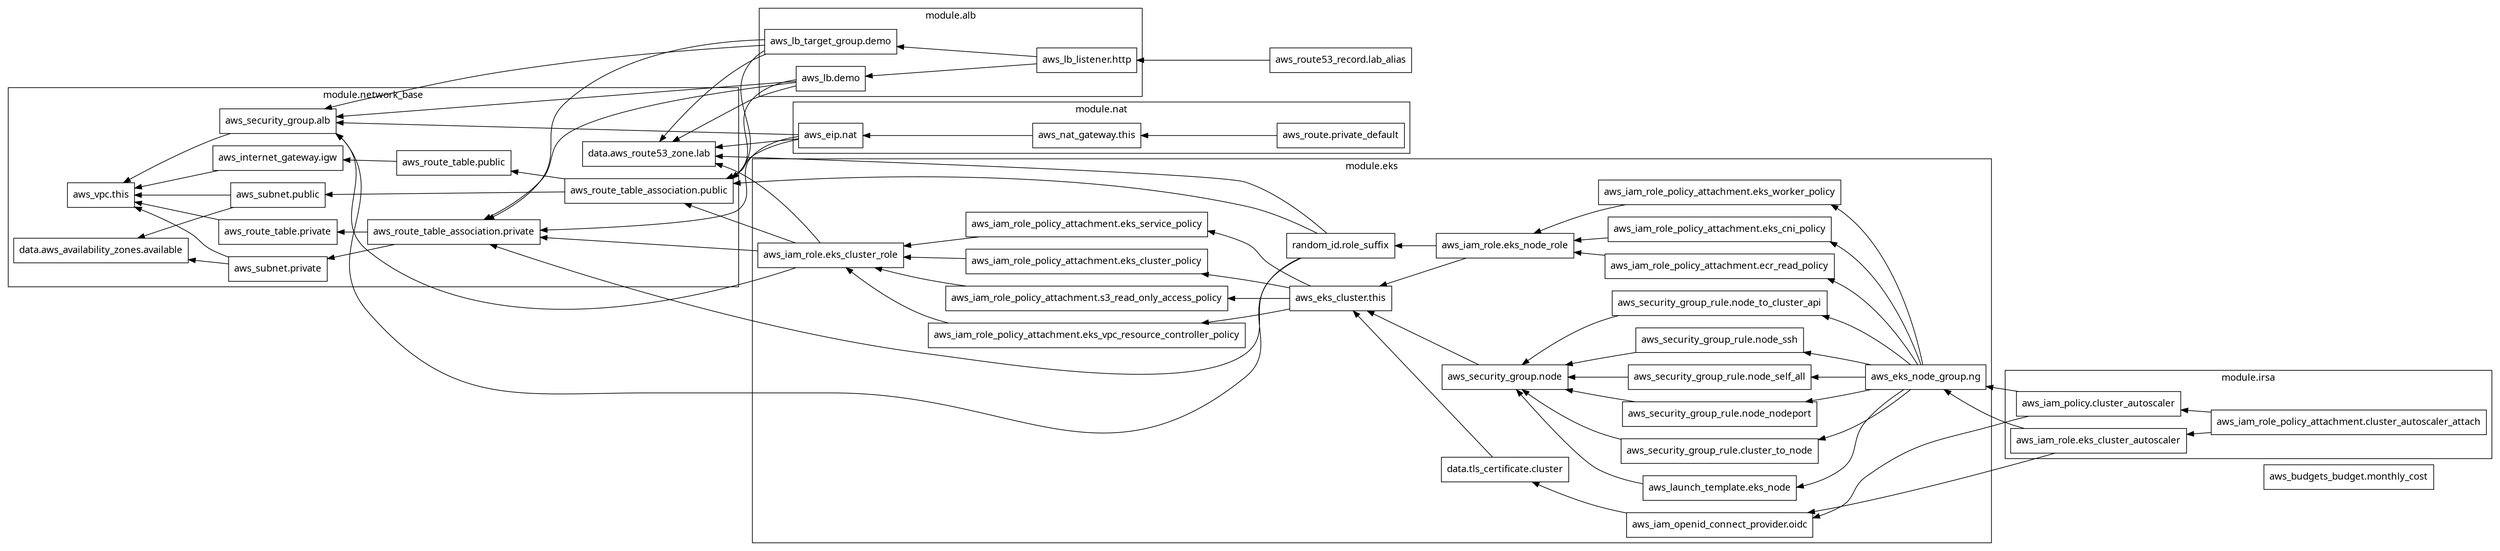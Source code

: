 digraph G {
  rankdir = "RL";
  node [shape = rect, fontname = "sans-serif"];
  "aws_budgets_budget.monthly_cost" [label="aws_budgets_budget.monthly_cost"];
  "aws_route53_record.lab_alias" [label="aws_route53_record.lab_alias"];
  subgraph "cluster_module.alb" {
    label = "module.alb"
    fontname = "sans-serif"
    "module.alb.aws_lb.demo" [label="aws_lb.demo"];
    "module.alb.aws_lb_listener.http" [label="aws_lb_listener.http"];
    "module.alb.aws_lb_target_group.demo" [label="aws_lb_target_group.demo"];
  }
  subgraph "cluster_module.eks" {
    label = "module.eks"
    fontname = "sans-serif"
    "module.eks.data.tls_certificate.cluster" [label="data.tls_certificate.cluster"];
    "module.eks.aws_eks_cluster.this" [label="aws_eks_cluster.this"];
    "module.eks.aws_eks_node_group.ng" [label="aws_eks_node_group.ng"];
    "module.eks.aws_iam_openid_connect_provider.oidc" [label="aws_iam_openid_connect_provider.oidc"];
    "module.eks.aws_iam_role.eks_cluster_role" [label="aws_iam_role.eks_cluster_role"];
    "module.eks.aws_iam_role.eks_node_role" [label="aws_iam_role.eks_node_role"];
    "module.eks.aws_iam_role_policy_attachment.ecr_read_policy" [label="aws_iam_role_policy_attachment.ecr_read_policy"];
    "module.eks.aws_iam_role_policy_attachment.eks_cluster_policy" [label="aws_iam_role_policy_attachment.eks_cluster_policy"];
    "module.eks.aws_iam_role_policy_attachment.eks_cni_policy" [label="aws_iam_role_policy_attachment.eks_cni_policy"];
    "module.eks.aws_iam_role_policy_attachment.eks_service_policy" [label="aws_iam_role_policy_attachment.eks_service_policy"];
    "module.eks.aws_iam_role_policy_attachment.eks_vpc_resource_controller_policy" [label="aws_iam_role_policy_attachment.eks_vpc_resource_controller_policy"];
    "module.eks.aws_iam_role_policy_attachment.eks_worker_policy" [label="aws_iam_role_policy_attachment.eks_worker_policy"];
    "module.eks.aws_iam_role_policy_attachment.s3_read_only_access_policy" [label="aws_iam_role_policy_attachment.s3_read_only_access_policy"];
    "module.eks.aws_launch_template.eks_node" [label="aws_launch_template.eks_node"];
    "module.eks.aws_security_group.node" [label="aws_security_group.node"];
    "module.eks.aws_security_group_rule.cluster_to_node" [label="aws_security_group_rule.cluster_to_node"];
    "module.eks.aws_security_group_rule.node_nodeport" [label="aws_security_group_rule.node_nodeport"];
    "module.eks.aws_security_group_rule.node_self_all" [label="aws_security_group_rule.node_self_all"];
    "module.eks.aws_security_group_rule.node_ssh" [label="aws_security_group_rule.node_ssh"];
    "module.eks.aws_security_group_rule.node_to_cluster_api" [label="aws_security_group_rule.node_to_cluster_api"];
    "module.eks.random_id.role_suffix" [label="random_id.role_suffix"];
  }
  subgraph "cluster_module.irsa" {
    label = "module.irsa"
    fontname = "sans-serif"
    "module.irsa.aws_iam_policy.cluster_autoscaler" [label="aws_iam_policy.cluster_autoscaler"];
    "module.irsa.aws_iam_role.eks_cluster_autoscaler" [label="aws_iam_role.eks_cluster_autoscaler"];
    "module.irsa.aws_iam_role_policy_attachment.cluster_autoscaler_attach" [label="aws_iam_role_policy_attachment.cluster_autoscaler_attach"];
  }
  subgraph "cluster_module.nat" {
    label = "module.nat"
    fontname = "sans-serif"
    "module.nat.aws_eip.nat" [label="aws_eip.nat"];
    "module.nat.aws_nat_gateway.this" [label="aws_nat_gateway.this"];
    "module.nat.aws_route.private_default" [label="aws_route.private_default"];
  }
  subgraph "cluster_module.network_base" {
    label = "module.network_base"
    fontname = "sans-serif"
    "module.network_base.data.aws_availability_zones.available" [label="data.aws_availability_zones.available"];
    "module.network_base.data.aws_route53_zone.lab" [label="data.aws_route53_zone.lab"];
    "module.network_base.aws_internet_gateway.igw" [label="aws_internet_gateway.igw"];
    "module.network_base.aws_route_table.private" [label="aws_route_table.private"];
    "module.network_base.aws_route_table.public" [label="aws_route_table.public"];
    "module.network_base.aws_route_table_association.private" [label="aws_route_table_association.private"];
    "module.network_base.aws_route_table_association.public" [label="aws_route_table_association.public"];
    "module.network_base.aws_security_group.alb" [label="aws_security_group.alb"];
    "module.network_base.aws_subnet.private" [label="aws_subnet.private"];
    "module.network_base.aws_subnet.public" [label="aws_subnet.public"];
    "module.network_base.aws_vpc.this" [label="aws_vpc.this"];
  }
  "aws_route53_record.lab_alias" -> "module.alb.aws_lb_listener.http";
  "module.alb.aws_lb.demo" -> "module.network_base.data.aws_route53_zone.lab";
  "module.alb.aws_lb.demo" -> "module.network_base.aws_route_table_association.private";
  "module.alb.aws_lb.demo" -> "module.network_base.aws_route_table_association.public";
  "module.alb.aws_lb.demo" -> "module.network_base.aws_security_group.alb";
  "module.alb.aws_lb_listener.http" -> "module.alb.aws_lb.demo";
  "module.alb.aws_lb_listener.http" -> "module.alb.aws_lb_target_group.demo";
  "module.alb.aws_lb_target_group.demo" -> "module.network_base.data.aws_route53_zone.lab";
  "module.alb.aws_lb_target_group.demo" -> "module.network_base.aws_route_table_association.private";
  "module.alb.aws_lb_target_group.demo" -> "module.network_base.aws_route_table_association.public";
  "module.alb.aws_lb_target_group.demo" -> "module.network_base.aws_security_group.alb";
  "module.eks.data.tls_certificate.cluster" -> "module.eks.aws_eks_cluster.this";
  "module.eks.aws_eks_cluster.this" -> "module.eks.aws_iam_role_policy_attachment.eks_cluster_policy";
  "module.eks.aws_eks_cluster.this" -> "module.eks.aws_iam_role_policy_attachment.eks_service_policy";
  "module.eks.aws_eks_cluster.this" -> "module.eks.aws_iam_role_policy_attachment.eks_vpc_resource_controller_policy";
  "module.eks.aws_eks_cluster.this" -> "module.eks.aws_iam_role_policy_attachment.s3_read_only_access_policy";
  "module.eks.aws_eks_node_group.ng" -> "module.eks.aws_iam_role_policy_attachment.ecr_read_policy";
  "module.eks.aws_eks_node_group.ng" -> "module.eks.aws_iam_role_policy_attachment.eks_cni_policy";
  "module.eks.aws_eks_node_group.ng" -> "module.eks.aws_iam_role_policy_attachment.eks_worker_policy";
  "module.eks.aws_eks_node_group.ng" -> "module.eks.aws_launch_template.eks_node";
  "module.eks.aws_eks_node_group.ng" -> "module.eks.aws_security_group_rule.cluster_to_node";
  "module.eks.aws_eks_node_group.ng" -> "module.eks.aws_security_group_rule.node_nodeport";
  "module.eks.aws_eks_node_group.ng" -> "module.eks.aws_security_group_rule.node_self_all";
  "module.eks.aws_eks_node_group.ng" -> "module.eks.aws_security_group_rule.node_ssh";
  "module.eks.aws_eks_node_group.ng" -> "module.eks.aws_security_group_rule.node_to_cluster_api";
  "module.eks.aws_iam_openid_connect_provider.oidc" -> "module.eks.data.tls_certificate.cluster";
  "module.eks.aws_iam_role.eks_cluster_role" -> "module.network_base.data.aws_route53_zone.lab";
  "module.eks.aws_iam_role.eks_cluster_role" -> "module.network_base.aws_route_table_association.private";
  "module.eks.aws_iam_role.eks_cluster_role" -> "module.network_base.aws_route_table_association.public";
  "module.eks.aws_iam_role.eks_cluster_role" -> "module.network_base.aws_security_group.alb";
  "module.eks.aws_iam_role.eks_node_role" -> "module.eks.aws_eks_cluster.this";
  "module.eks.aws_iam_role.eks_node_role" -> "module.eks.random_id.role_suffix";
  "module.eks.aws_iam_role_policy_attachment.ecr_read_policy" -> "module.eks.aws_iam_role.eks_node_role";
  "module.eks.aws_iam_role_policy_attachment.eks_cluster_policy" -> "module.eks.aws_iam_role.eks_cluster_role";
  "module.eks.aws_iam_role_policy_attachment.eks_cni_policy" -> "module.eks.aws_iam_role.eks_node_role";
  "module.eks.aws_iam_role_policy_attachment.eks_service_policy" -> "module.eks.aws_iam_role.eks_cluster_role";
  "module.eks.aws_iam_role_policy_attachment.eks_vpc_resource_controller_policy" -> "module.eks.aws_iam_role.eks_cluster_role";
  "module.eks.aws_iam_role_policy_attachment.eks_worker_policy" -> "module.eks.aws_iam_role.eks_node_role";
  "module.eks.aws_iam_role_policy_attachment.s3_read_only_access_policy" -> "module.eks.aws_iam_role.eks_cluster_role";
  "module.eks.aws_launch_template.eks_node" -> "module.eks.aws_security_group.node";
  "module.eks.aws_security_group.node" -> "module.eks.aws_eks_cluster.this";
  "module.eks.aws_security_group_rule.cluster_to_node" -> "module.eks.aws_security_group.node";
  "module.eks.aws_security_group_rule.node_nodeport" -> "module.eks.aws_security_group.node";
  "module.eks.aws_security_group_rule.node_self_all" -> "module.eks.aws_security_group.node";
  "module.eks.aws_security_group_rule.node_ssh" -> "module.eks.aws_security_group.node";
  "module.eks.aws_security_group_rule.node_to_cluster_api" -> "module.eks.aws_security_group.node";
  "module.eks.random_id.role_suffix" -> "module.network_base.data.aws_route53_zone.lab";
  "module.eks.random_id.role_suffix" -> "module.network_base.aws_route_table_association.private";
  "module.eks.random_id.role_suffix" -> "module.network_base.aws_route_table_association.public";
  "module.eks.random_id.role_suffix" -> "module.network_base.aws_security_group.alb";
  "module.irsa.aws_iam_policy.cluster_autoscaler" -> "module.eks.aws_eks_node_group.ng";
  "module.irsa.aws_iam_policy.cluster_autoscaler" -> "module.eks.aws_iam_openid_connect_provider.oidc";
  "module.irsa.aws_iam_role.eks_cluster_autoscaler" -> "module.eks.aws_eks_node_group.ng";
  "module.irsa.aws_iam_role.eks_cluster_autoscaler" -> "module.eks.aws_iam_openid_connect_provider.oidc";
  "module.irsa.aws_iam_role_policy_attachment.cluster_autoscaler_attach" -> "module.irsa.aws_iam_policy.cluster_autoscaler";
  "module.irsa.aws_iam_role_policy_attachment.cluster_autoscaler_attach" -> "module.irsa.aws_iam_role.eks_cluster_autoscaler";
  "module.nat.aws_eip.nat" -> "module.network_base.data.aws_route53_zone.lab";
  "module.nat.aws_eip.nat" -> "module.network_base.aws_route_table_association.private";
  "module.nat.aws_eip.nat" -> "module.network_base.aws_route_table_association.public";
  "module.nat.aws_eip.nat" -> "module.network_base.aws_security_group.alb";
  "module.nat.aws_nat_gateway.this" -> "module.nat.aws_eip.nat";
  "module.nat.aws_route.private_default" -> "module.nat.aws_nat_gateway.this";
  "module.network_base.aws_internet_gateway.igw" -> "module.network_base.aws_vpc.this";
  "module.network_base.aws_route_table.private" -> "module.network_base.aws_vpc.this";
  "module.network_base.aws_route_table.public" -> "module.network_base.aws_internet_gateway.igw";
  "module.network_base.aws_route_table_association.private" -> "module.network_base.aws_route_table.private";
  "module.network_base.aws_route_table_association.private" -> "module.network_base.aws_subnet.private";
  "module.network_base.aws_route_table_association.public" -> "module.network_base.aws_route_table.public";
  "module.network_base.aws_route_table_association.public" -> "module.network_base.aws_subnet.public";
  "module.network_base.aws_security_group.alb" -> "module.network_base.aws_vpc.this";
  "module.network_base.aws_subnet.private" -> "module.network_base.data.aws_availability_zones.available";
  "module.network_base.aws_subnet.private" -> "module.network_base.aws_vpc.this";
  "module.network_base.aws_subnet.public" -> "module.network_base.data.aws_availability_zones.available";
  "module.network_base.aws_subnet.public" -> "module.network_base.aws_vpc.this";
}
